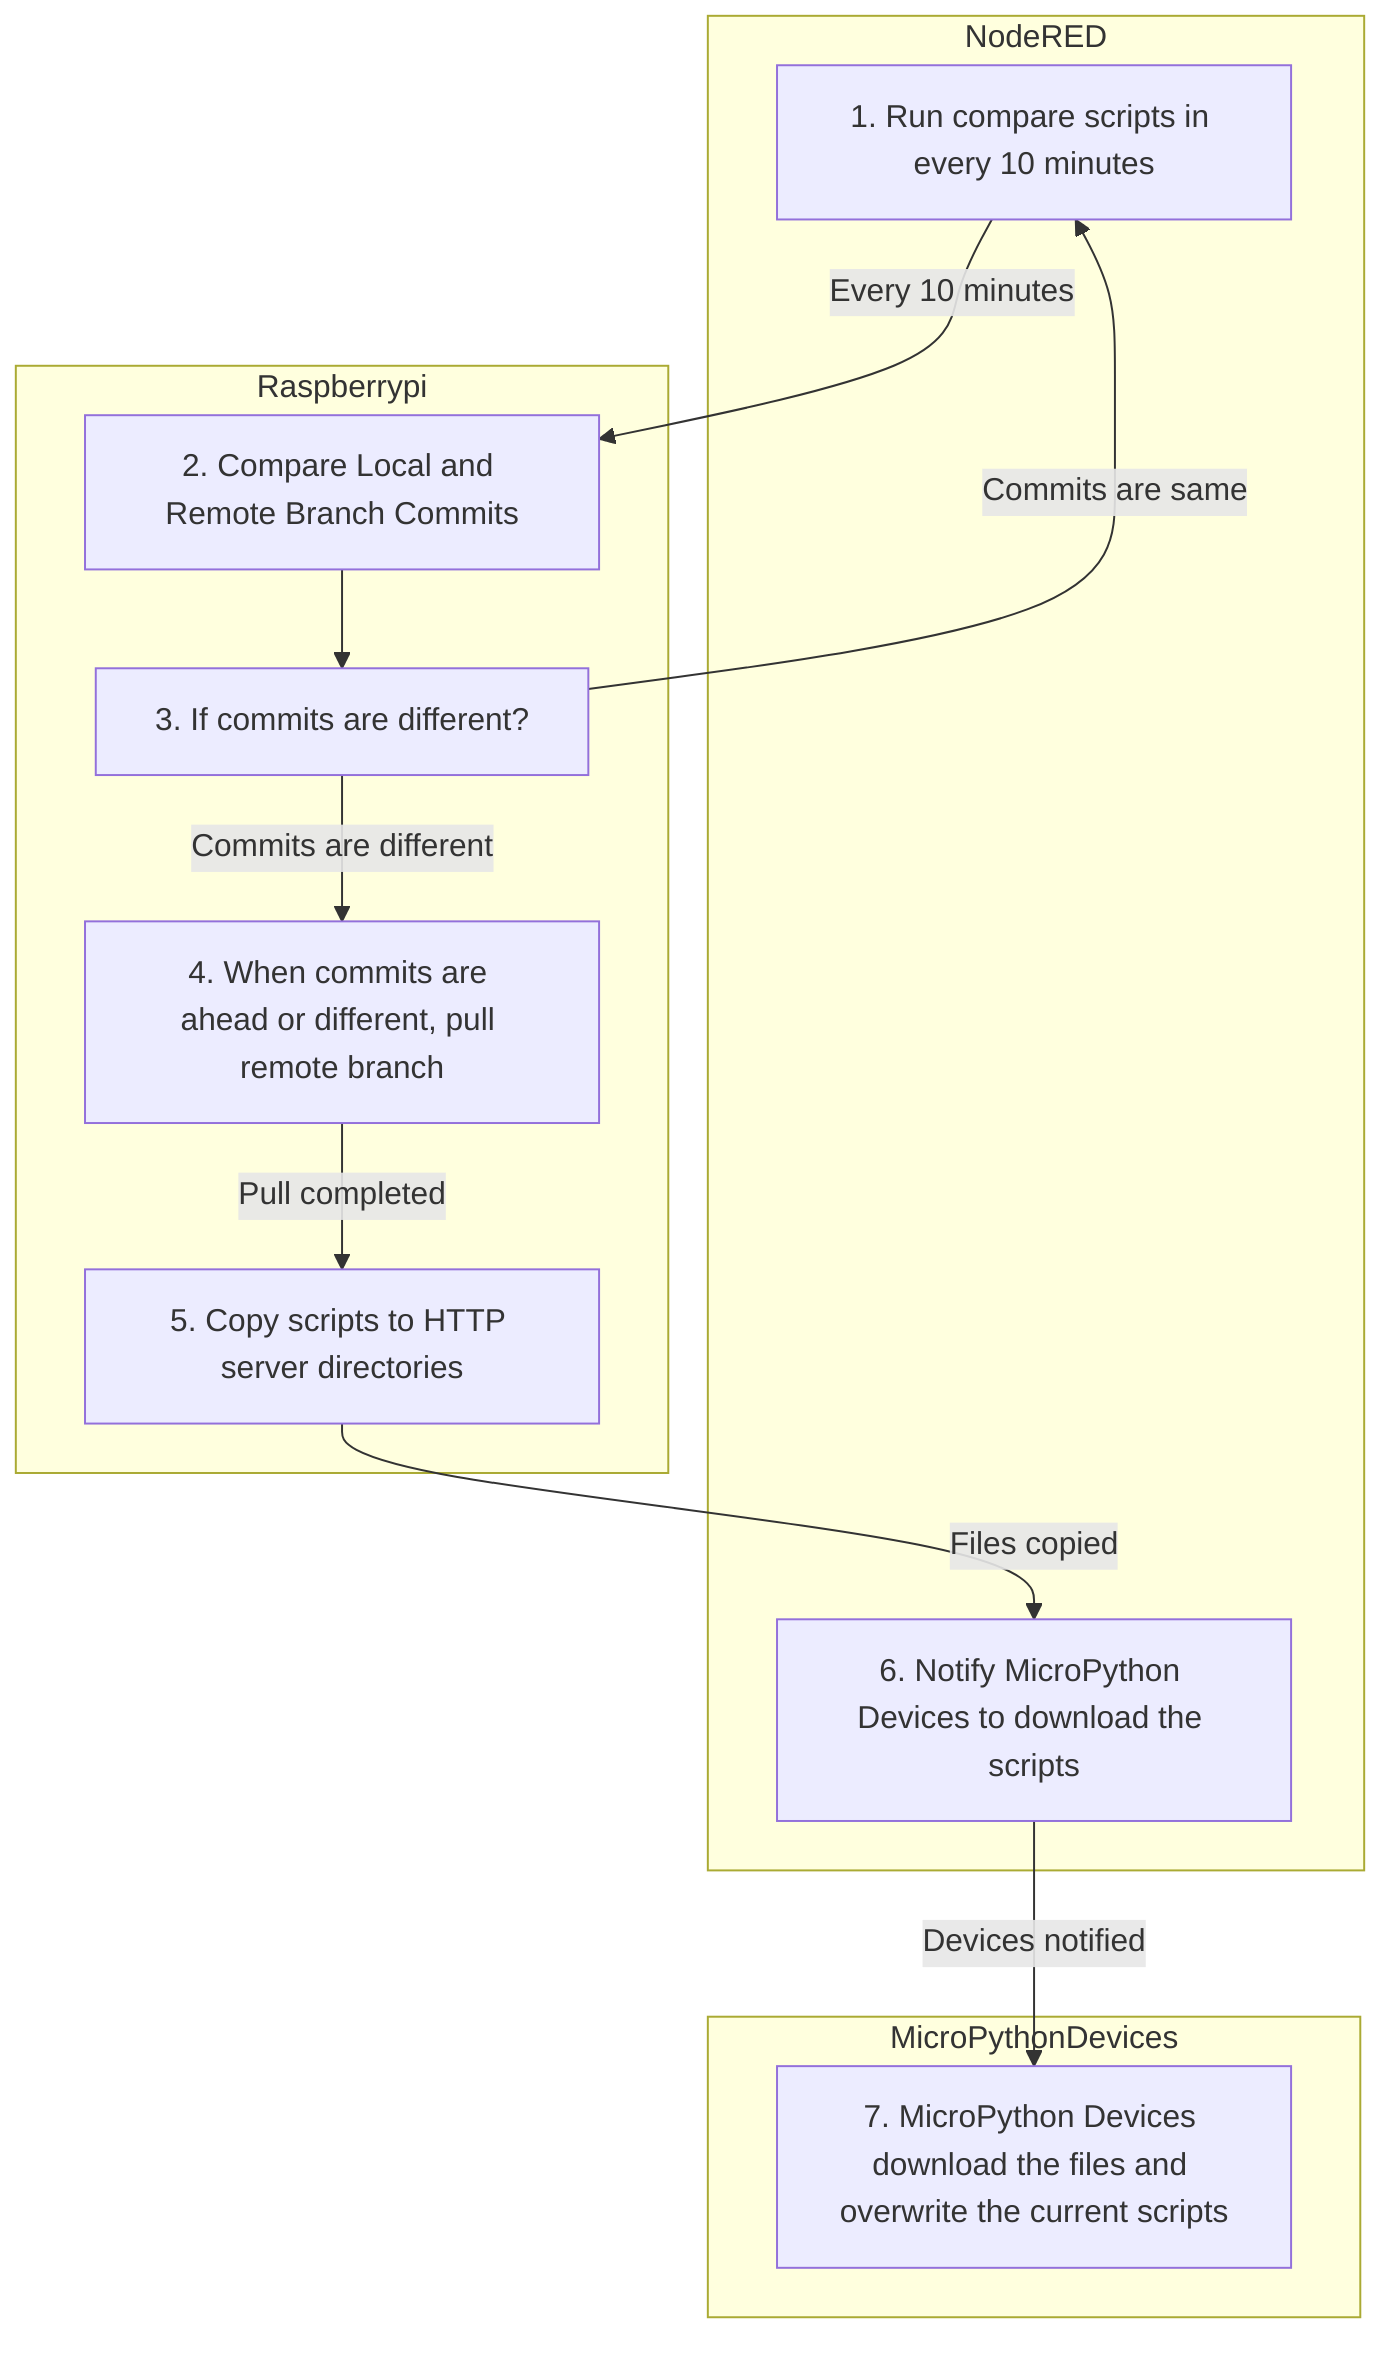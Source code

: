 graph TD
    subgraph NodeRED
        O[1. Run compare scripts in every 10 minutes]
        E[6. Notify MicroPython Devices to download the scripts]
    end

    subgraph Raspberrypi
        A[2. Compare Local and Remote Branch Commits]
        B[3. If commits are different?]
        C[4. When commits are ahead or different, pull remote branch]
        D[5. Copy scripts to HTTP server directories]
    end

    subgraph MicroPythonDevices
        J[7. MicroPython Devices download the files and overwrite the current scripts]
    end

    A --> B
    B -->|Commits are same| O
    B -->|Commits are different| C
    C -->|Pull completed| D
    D -->|Files copied| E
    E -->|Devices notified| J
    O -->|Every 10 minutes| A